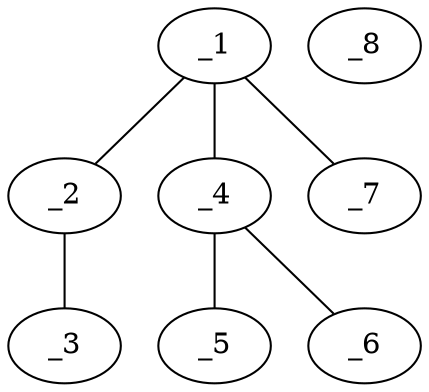 graph molid646158 {
	_1	 [charge=0,
		chem=1,
		symbol="C  ",
		x="3.7321",
		y="-0.25"];
	_2	 [charge=0,
		chem=2,
		symbol="O  ",
		x="2.866",
		y="0.25"];
	_1 -- _2	 [valence=1];
	_4	 [charge=0,
		chem=1,
		symbol="C  ",
		x="4.5981",
		y="0.25"];
	_1 -- _4	 [valence=1];
	_7	 [charge=0,
		chem=4,
		symbol="N  ",
		x="3.7321",
		y="-1.25"];
	_1 -- _7	 [valence=2];
	_3	 [charge=0,
		chem=1,
		symbol="C  ",
		x=2,
		y="-0.25"];
	_2 -- _3	 [valence=1];
	_5	 [charge=0,
		chem=1,
		symbol="C  ",
		x="5.4641",
		y="-0.25"];
	_4 -- _5	 [valence=1];
	_6	 [charge=0,
		chem=1,
		symbol="C  ",
		x="4.5981",
		y="1.25"];
	_4 -- _6	 [valence=1];
	_8	 [charge=0,
		chem=7,
		symbol="Cl ",
		x="7.4641",
		y=0];
}
